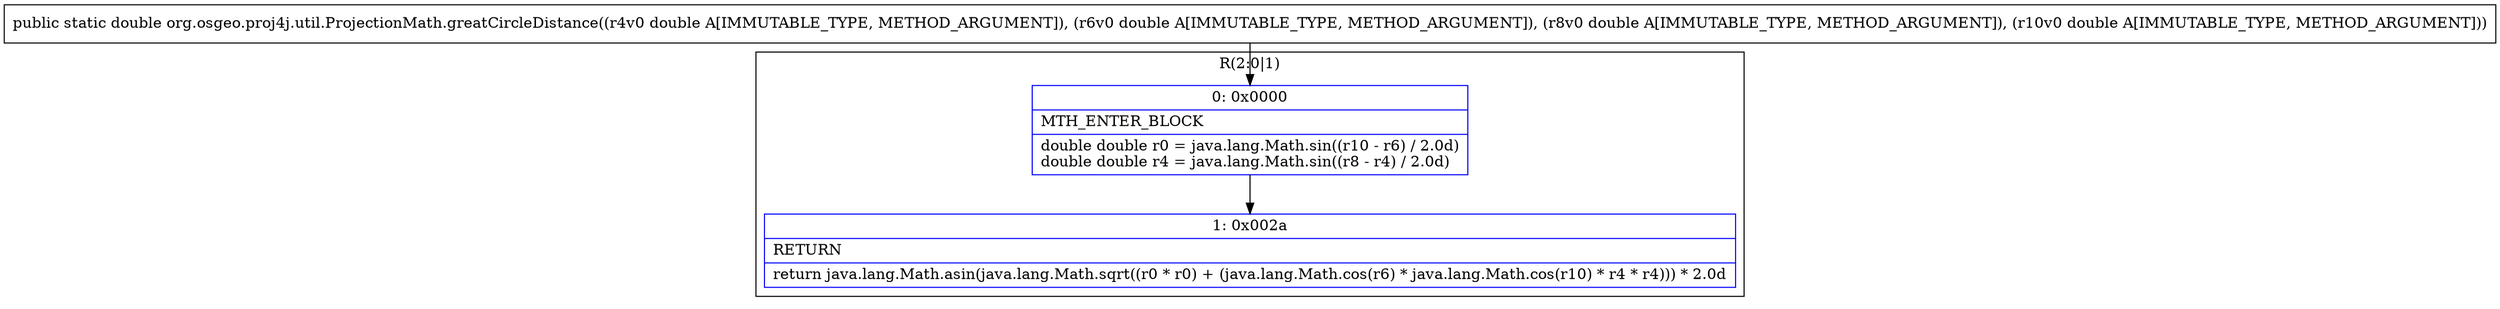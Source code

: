 digraph "CFG fororg.osgeo.proj4j.util.ProjectionMath.greatCircleDistance(DDDD)D" {
subgraph cluster_Region_1539842245 {
label = "R(2:0|1)";
node [shape=record,color=blue];
Node_0 [shape=record,label="{0\:\ 0x0000|MTH_ENTER_BLOCK\l|double double r0 = java.lang.Math.sin((r10 \- r6) \/ 2.0d)\ldouble double r4 = java.lang.Math.sin((r8 \- r4) \/ 2.0d)\l}"];
Node_1 [shape=record,label="{1\:\ 0x002a|RETURN\l|return java.lang.Math.asin(java.lang.Math.sqrt((r0 * r0) + (java.lang.Math.cos(r6) * java.lang.Math.cos(r10) * r4 * r4))) * 2.0d\l}"];
}
MethodNode[shape=record,label="{public static double org.osgeo.proj4j.util.ProjectionMath.greatCircleDistance((r4v0 double A[IMMUTABLE_TYPE, METHOD_ARGUMENT]), (r6v0 double A[IMMUTABLE_TYPE, METHOD_ARGUMENT]), (r8v0 double A[IMMUTABLE_TYPE, METHOD_ARGUMENT]), (r10v0 double A[IMMUTABLE_TYPE, METHOD_ARGUMENT])) }"];
MethodNode -> Node_0;
Node_0 -> Node_1;
}

